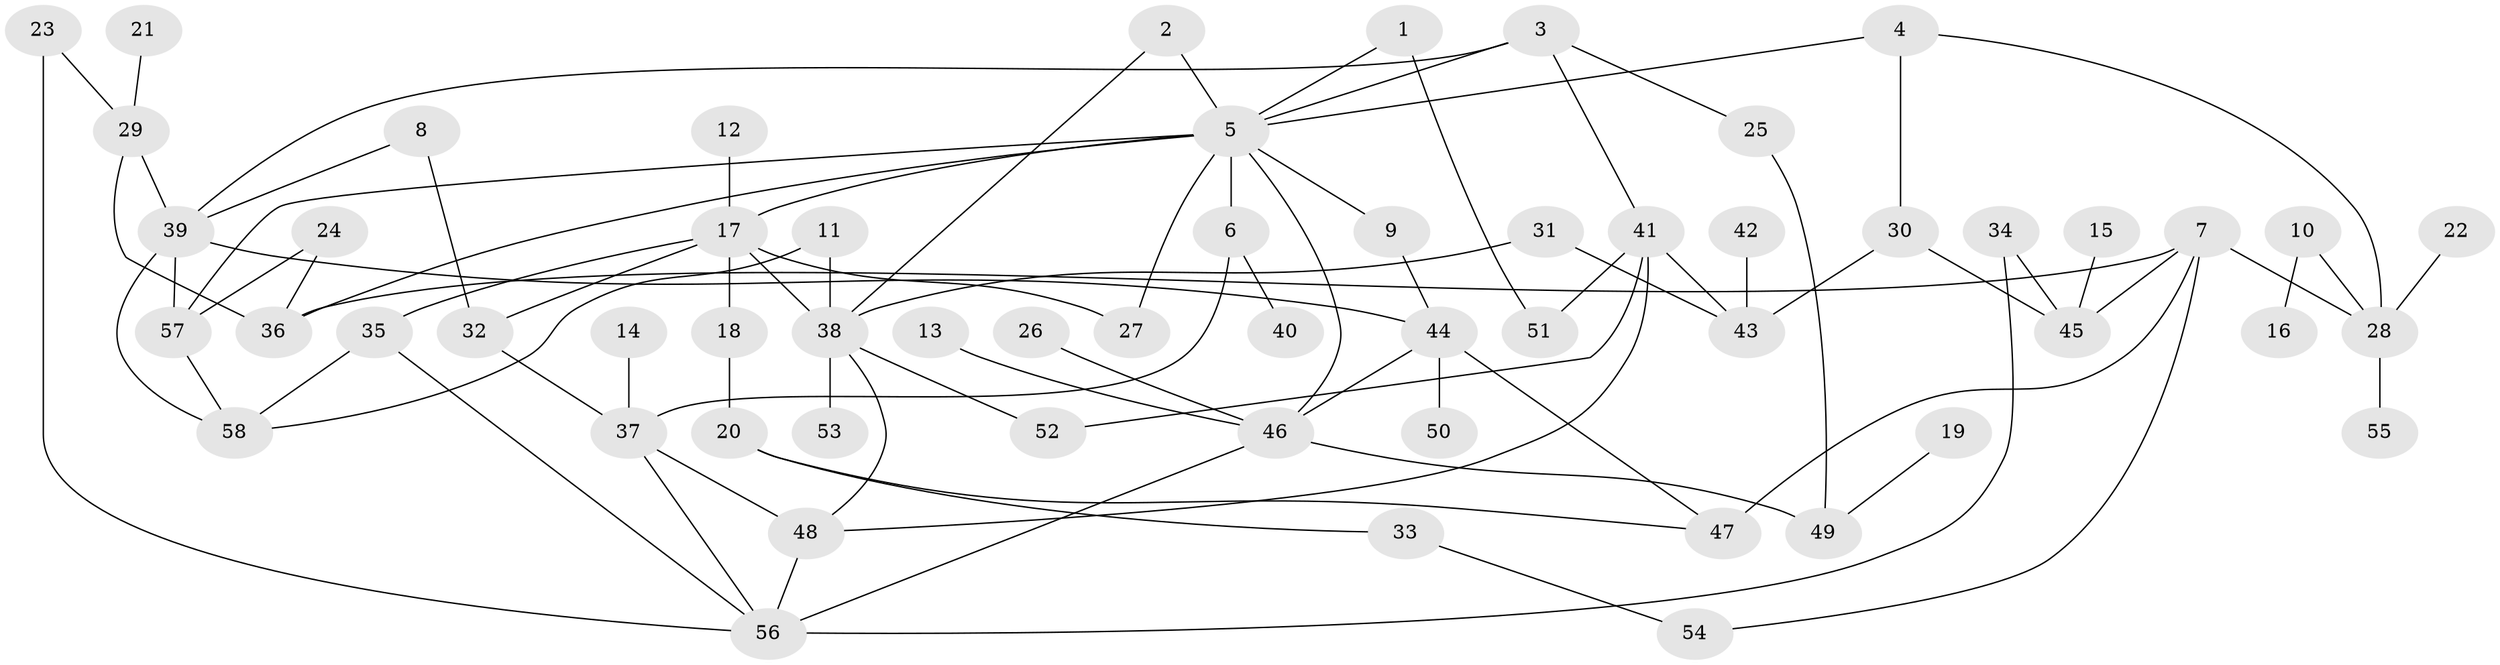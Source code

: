 // original degree distribution, {9: 0.008620689655172414, 7: 0.008620689655172414, 4: 0.06896551724137931, 2: 0.3620689655172414, 3: 0.1896551724137931, 5: 0.0603448275862069, 6: 0.034482758620689655, 1: 0.2672413793103448}
// Generated by graph-tools (version 1.1) at 2025/49/03/09/25 03:49:21]
// undirected, 58 vertices, 86 edges
graph export_dot {
graph [start="1"]
  node [color=gray90,style=filled];
  1;
  2;
  3;
  4;
  5;
  6;
  7;
  8;
  9;
  10;
  11;
  12;
  13;
  14;
  15;
  16;
  17;
  18;
  19;
  20;
  21;
  22;
  23;
  24;
  25;
  26;
  27;
  28;
  29;
  30;
  31;
  32;
  33;
  34;
  35;
  36;
  37;
  38;
  39;
  40;
  41;
  42;
  43;
  44;
  45;
  46;
  47;
  48;
  49;
  50;
  51;
  52;
  53;
  54;
  55;
  56;
  57;
  58;
  1 -- 5 [weight=1.0];
  1 -- 51 [weight=1.0];
  2 -- 5 [weight=1.0];
  2 -- 38 [weight=1.0];
  3 -- 5 [weight=1.0];
  3 -- 25 [weight=1.0];
  3 -- 39 [weight=1.0];
  3 -- 41 [weight=1.0];
  4 -- 5 [weight=1.0];
  4 -- 28 [weight=1.0];
  4 -- 30 [weight=1.0];
  5 -- 6 [weight=1.0];
  5 -- 9 [weight=1.0];
  5 -- 17 [weight=1.0];
  5 -- 27 [weight=1.0];
  5 -- 36 [weight=1.0];
  5 -- 46 [weight=1.0];
  5 -- 57 [weight=1.0];
  6 -- 37 [weight=1.0];
  6 -- 40 [weight=1.0];
  7 -- 28 [weight=1.0];
  7 -- 36 [weight=1.0];
  7 -- 45 [weight=1.0];
  7 -- 47 [weight=1.0];
  7 -- 54 [weight=1.0];
  8 -- 32 [weight=1.0];
  8 -- 39 [weight=1.0];
  9 -- 44 [weight=1.0];
  10 -- 16 [weight=1.0];
  10 -- 28 [weight=1.0];
  11 -- 38 [weight=1.0];
  11 -- 58 [weight=1.0];
  12 -- 17 [weight=1.0];
  13 -- 46 [weight=1.0];
  14 -- 37 [weight=1.0];
  15 -- 45 [weight=1.0];
  17 -- 18 [weight=1.0];
  17 -- 27 [weight=1.0];
  17 -- 32 [weight=1.0];
  17 -- 35 [weight=1.0];
  17 -- 38 [weight=1.0];
  18 -- 20 [weight=1.0];
  19 -- 49 [weight=1.0];
  20 -- 33 [weight=1.0];
  20 -- 47 [weight=1.0];
  21 -- 29 [weight=1.0];
  22 -- 28 [weight=1.0];
  23 -- 29 [weight=1.0];
  23 -- 56 [weight=1.0];
  24 -- 36 [weight=1.0];
  24 -- 57 [weight=1.0];
  25 -- 49 [weight=1.0];
  26 -- 46 [weight=1.0];
  28 -- 55 [weight=1.0];
  29 -- 36 [weight=1.0];
  29 -- 39 [weight=1.0];
  30 -- 43 [weight=1.0];
  30 -- 45 [weight=1.0];
  31 -- 38 [weight=1.0];
  31 -- 43 [weight=1.0];
  32 -- 37 [weight=1.0];
  33 -- 54 [weight=1.0];
  34 -- 45 [weight=1.0];
  34 -- 56 [weight=1.0];
  35 -- 56 [weight=1.0];
  35 -- 58 [weight=1.0];
  37 -- 48 [weight=1.0];
  37 -- 56 [weight=1.0];
  38 -- 48 [weight=1.0];
  38 -- 52 [weight=1.0];
  38 -- 53 [weight=1.0];
  39 -- 44 [weight=1.0];
  39 -- 57 [weight=1.0];
  39 -- 58 [weight=1.0];
  41 -- 43 [weight=1.0];
  41 -- 48 [weight=1.0];
  41 -- 51 [weight=1.0];
  41 -- 52 [weight=1.0];
  42 -- 43 [weight=1.0];
  44 -- 46 [weight=1.0];
  44 -- 47 [weight=1.0];
  44 -- 50 [weight=1.0];
  46 -- 49 [weight=1.0];
  46 -- 56 [weight=1.0];
  48 -- 56 [weight=1.0];
  57 -- 58 [weight=1.0];
}
